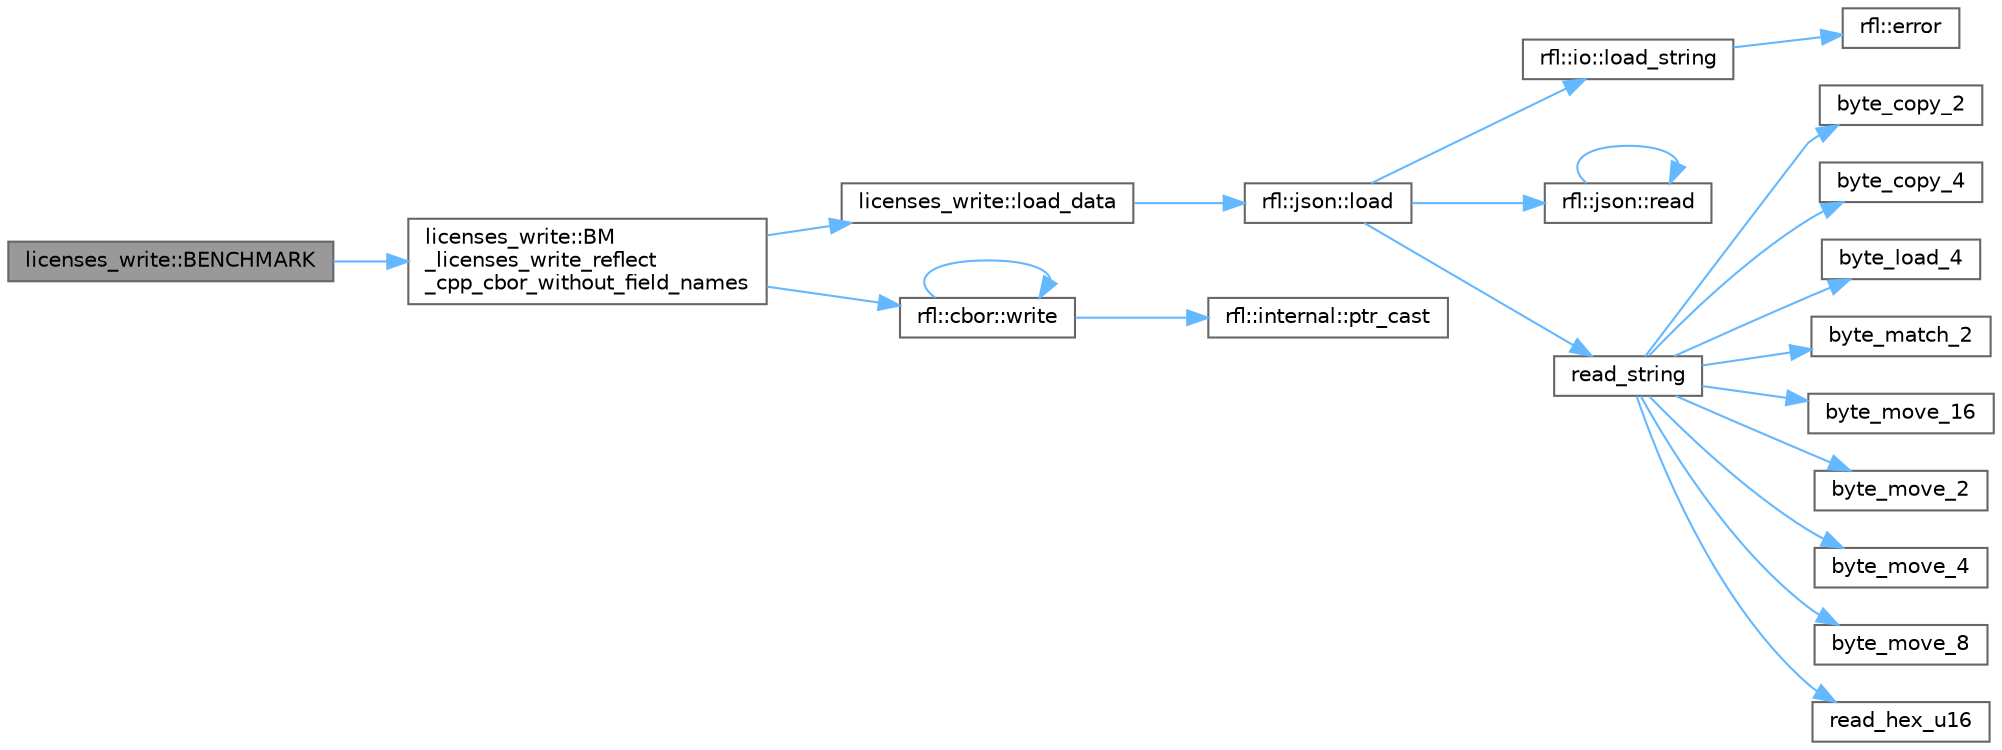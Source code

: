 digraph "licenses_write::BENCHMARK"
{
 // LATEX_PDF_SIZE
  bgcolor="transparent";
  edge [fontname=Helvetica,fontsize=10,labelfontname=Helvetica,labelfontsize=10];
  node [fontname=Helvetica,fontsize=10,shape=box,height=0.2,width=0.4];
  rankdir="LR";
  Node1 [id="Node000001",label="licenses_write::BENCHMARK",height=0.2,width=0.4,color="gray40", fillcolor="grey60", style="filled", fontcolor="black",tooltip=" "];
  Node1 -> Node2 [id="edge21_Node000001_Node000002",color="steelblue1",style="solid",tooltip=" "];
  Node2 [id="Node000002",label="licenses_write::BM\l_licenses_write_reflect\l_cpp_cbor_without_field_names",height=0.2,width=0.4,color="grey40", fillcolor="white", style="filled",URL="$namespacelicenses__write.html#a4f18e9cb48917185e4fbdc8d2dc27556",tooltip=" "];
  Node2 -> Node3 [id="edge22_Node000002_Node000003",color="steelblue1",style="solid",tooltip=" "];
  Node3 [id="Node000003",label="licenses_write::load_data",height=0.2,width=0.4,color="grey40", fillcolor="white", style="filled",URL="$namespacelicenses__write.html#a5a9b45f118c91523761cb5534bc05132",tooltip=" "];
  Node3 -> Node4 [id="edge23_Node000003_Node000004",color="steelblue1",style="solid",tooltip=" "];
  Node4 [id="Node000004",label="rfl::json::load",height=0.2,width=0.4,color="grey40", fillcolor="white", style="filled",URL="$namespacerfl_1_1json.html#ad44cd984a06c20921fc621d115e17cab",tooltip=" "];
  Node4 -> Node5 [id="edge24_Node000004_Node000005",color="steelblue1",style="solid",tooltip=" "];
  Node5 [id="Node000005",label="rfl::io::load_string",height=0.2,width=0.4,color="grey40", fillcolor="white", style="filled",URL="$namespacerfl_1_1io.html#abef8f6773d8fd7258ba35772521c371a",tooltip=" "];
  Node5 -> Node6 [id="edge25_Node000005_Node000006",color="steelblue1",style="solid",tooltip=" "];
  Node6 [id="Node000006",label="rfl::error",height=0.2,width=0.4,color="grey40", fillcolor="white", style="filled",URL="$namespacerfl.html#a6625864c6c297dfdc3d3c3ee3181dd8c",tooltip="Shorthand for unexpected error."];
  Node4 -> Node7 [id="edge26_Node000004_Node000007",color="steelblue1",style="solid",tooltip=" "];
  Node7 [id="Node000007",label="rfl::json::read",height=0.2,width=0.4,color="grey40", fillcolor="white", style="filled",URL="$namespacerfl_1_1json.html#a905573518eca04a9c269d1bb32de7dd1",tooltip="Parses an object from a JSON var."];
  Node7 -> Node7 [id="edge27_Node000007_Node000007",color="steelblue1",style="solid",tooltip=" "];
  Node4 -> Node8 [id="edge28_Node000004_Node000008",color="steelblue1",style="solid",tooltip=" "];
  Node8 [id="Node000008",label="read_string",height=0.2,width=0.4,color="grey40", fillcolor="white", style="filled",URL="$yyjson_8c.html#a804945ea7ab88a55f6c71afe2ef28508",tooltip=" "];
  Node8 -> Node9 [id="edge29_Node000008_Node000009",color="steelblue1",style="solid",tooltip=" "];
  Node9 [id="Node000009",label="byte_copy_2",height=0.2,width=0.4,color="grey40", fillcolor="white", style="filled",URL="$yyjson_8c.html#ac6a11726824f52b6413a67488f5a3152",tooltip=" "];
  Node8 -> Node10 [id="edge30_Node000008_Node000010",color="steelblue1",style="solid",tooltip=" "];
  Node10 [id="Node000010",label="byte_copy_4",height=0.2,width=0.4,color="grey40", fillcolor="white", style="filled",URL="$yyjson_8c.html#a98219967baeab34ab615b4ccda0df146",tooltip=" "];
  Node8 -> Node11 [id="edge31_Node000008_Node000011",color="steelblue1",style="solid",tooltip=" "];
  Node11 [id="Node000011",label="byte_load_4",height=0.2,width=0.4,color="grey40", fillcolor="white", style="filled",URL="$yyjson_8c.html#a87c460a03bebacd0dcdad97440488c2b",tooltip=" "];
  Node8 -> Node12 [id="edge32_Node000008_Node000012",color="steelblue1",style="solid",tooltip=" "];
  Node12 [id="Node000012",label="byte_match_2",height=0.2,width=0.4,color="grey40", fillcolor="white", style="filled",URL="$yyjson_8c.html#a3a0b543ccc96758e3d9632773ab82632",tooltip=" "];
  Node8 -> Node13 [id="edge33_Node000008_Node000013",color="steelblue1",style="solid",tooltip=" "];
  Node13 [id="Node000013",label="byte_move_16",height=0.2,width=0.4,color="grey40", fillcolor="white", style="filled",URL="$yyjson_8c.html#a133d71145abef5ab727e5d3bc7d7d3cc",tooltip=" "];
  Node8 -> Node14 [id="edge34_Node000008_Node000014",color="steelblue1",style="solid",tooltip=" "];
  Node14 [id="Node000014",label="byte_move_2",height=0.2,width=0.4,color="grey40", fillcolor="white", style="filled",URL="$yyjson_8c.html#a937b93922fffb9ba4853a8c20954aa5b",tooltip=" "];
  Node8 -> Node15 [id="edge35_Node000008_Node000015",color="steelblue1",style="solid",tooltip=" "];
  Node15 [id="Node000015",label="byte_move_4",height=0.2,width=0.4,color="grey40", fillcolor="white", style="filled",URL="$yyjson_8c.html#aa5ca17990694a6718874be6817b38ed4",tooltip=" "];
  Node8 -> Node16 [id="edge36_Node000008_Node000016",color="steelblue1",style="solid",tooltip=" "];
  Node16 [id="Node000016",label="byte_move_8",height=0.2,width=0.4,color="grey40", fillcolor="white", style="filled",URL="$yyjson_8c.html#a358fd32f651a73a41814fb2229dae049",tooltip=" "];
  Node8 -> Node17 [id="edge37_Node000008_Node000017",color="steelblue1",style="solid",tooltip=" "];
  Node17 [id="Node000017",label="read_hex_u16",height=0.2,width=0.4,color="grey40", fillcolor="white", style="filled",URL="$yyjson_8c.html#add45e53bf46ccf2467cc535d9bd89717",tooltip=" "];
  Node2 -> Node18 [id="edge38_Node000002_Node000018",color="steelblue1",style="solid",tooltip=" "];
  Node18 [id="Node000018",label="rfl::cbor::write",height=0.2,width=0.4,color="grey40", fillcolor="white", style="filled",URL="$namespacerfl_1_1cbor.html#aa91469562abe00ea499db9f0b48c4ba7",tooltip="Returns CBOR bytes."];
  Node18 -> Node19 [id="edge39_Node000018_Node000019",color="steelblue1",style="solid",tooltip=" "];
  Node19 [id="Node000019",label="rfl::internal::ptr_cast",height=0.2,width=0.4,color="grey40", fillcolor="white", style="filled",URL="$namespacerfl_1_1internal.html#a0e3f14355090a86bc6064dff6368347b",tooltip=" "];
  Node18 -> Node18 [id="edge40_Node000018_Node000018",color="steelblue1",style="solid",tooltip=" "];
}

